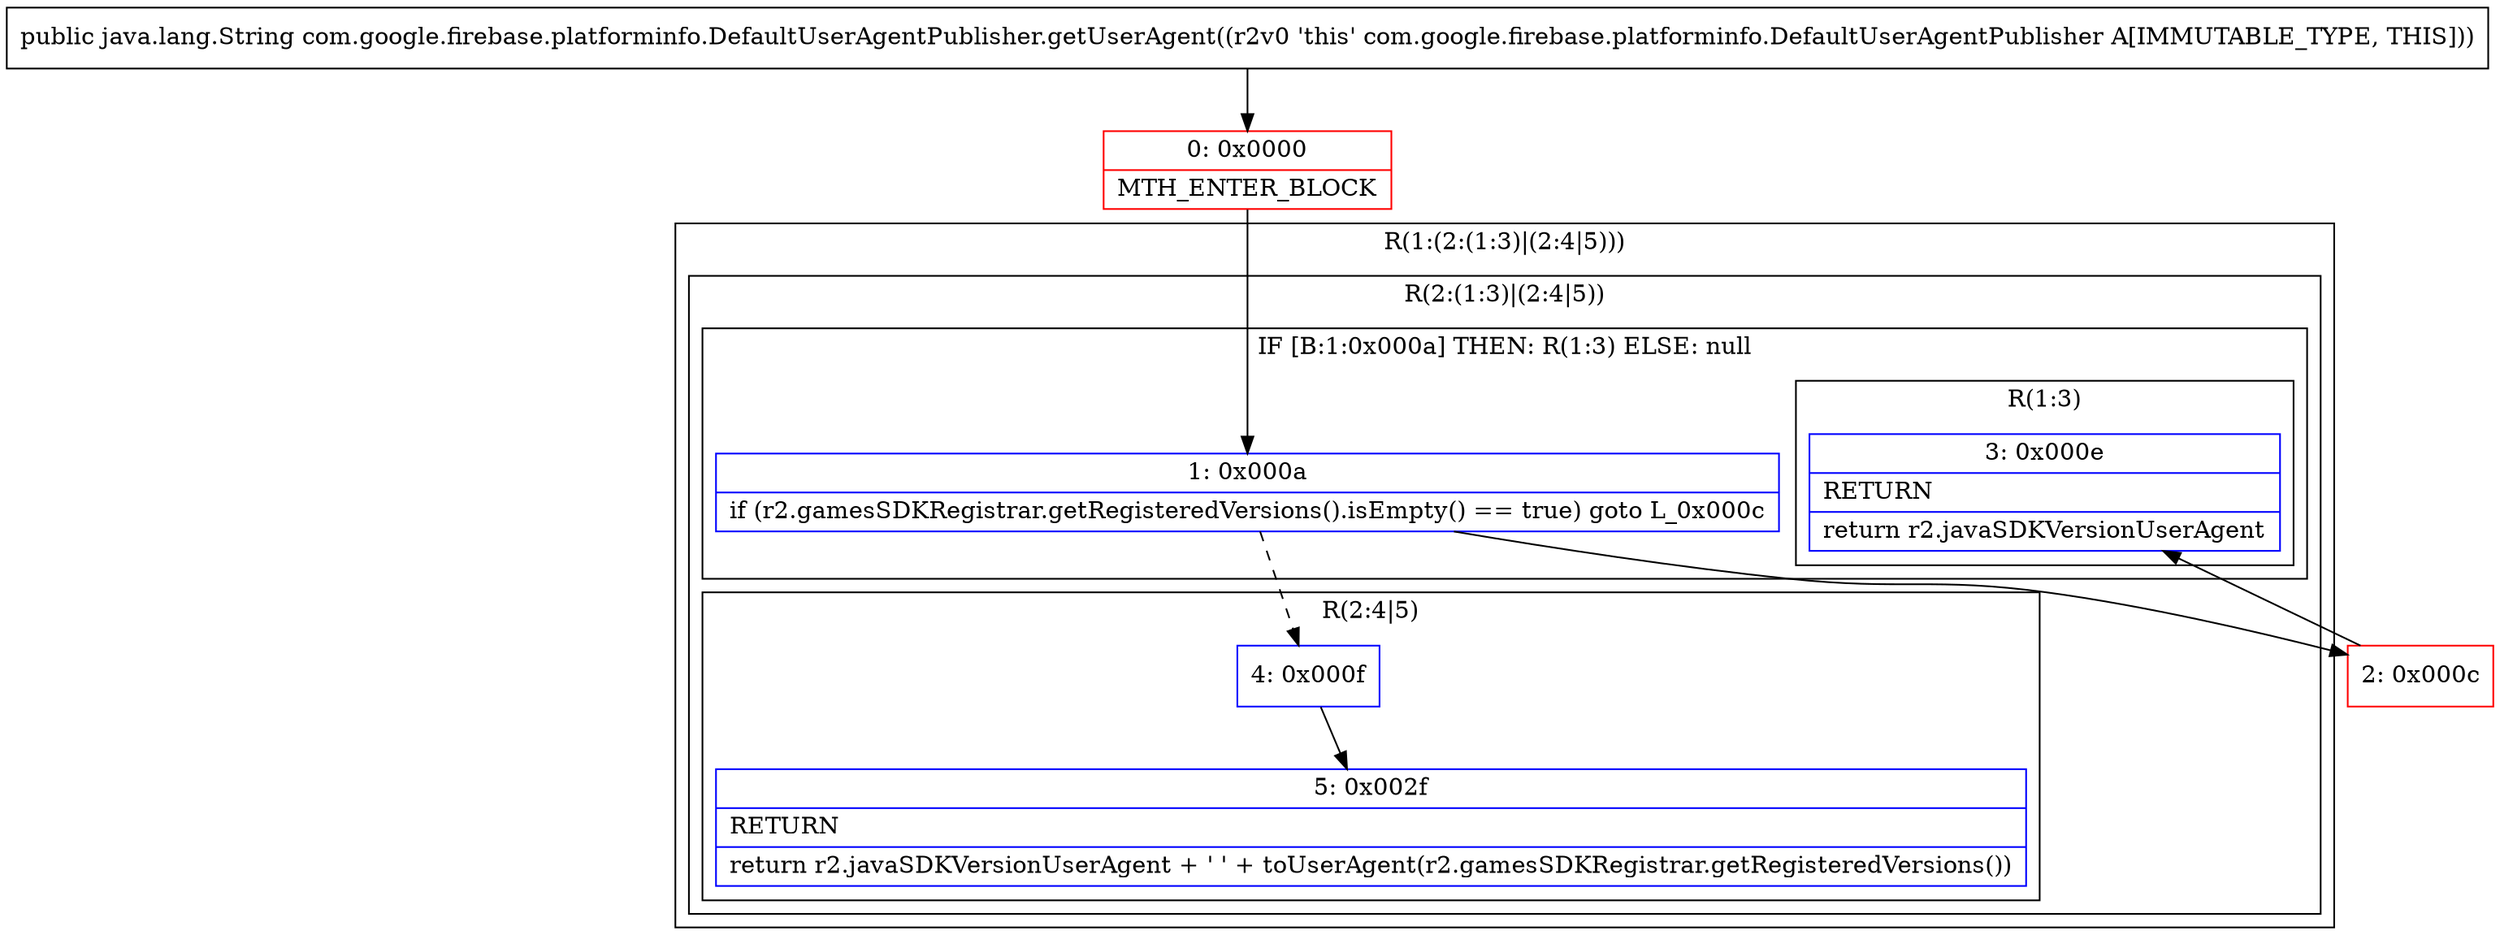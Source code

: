 digraph "CFG forcom.google.firebase.platforminfo.DefaultUserAgentPublisher.getUserAgent()Ljava\/lang\/String;" {
subgraph cluster_Region_1179338871 {
label = "R(1:(2:(1:3)|(2:4|5)))";
node [shape=record,color=blue];
subgraph cluster_Region_1441846256 {
label = "R(2:(1:3)|(2:4|5))";
node [shape=record,color=blue];
subgraph cluster_IfRegion_2031172848 {
label = "IF [B:1:0x000a] THEN: R(1:3) ELSE: null";
node [shape=record,color=blue];
Node_1 [shape=record,label="{1\:\ 0x000a|if (r2.gamesSDKRegistrar.getRegisteredVersions().isEmpty() == true) goto L_0x000c\l}"];
subgraph cluster_Region_1789108 {
label = "R(1:3)";
node [shape=record,color=blue];
Node_3 [shape=record,label="{3\:\ 0x000e|RETURN\l|return r2.javaSDKVersionUserAgent\l}"];
}
}
subgraph cluster_Region_479179824 {
label = "R(2:4|5)";
node [shape=record,color=blue];
Node_4 [shape=record,label="{4\:\ 0x000f}"];
Node_5 [shape=record,label="{5\:\ 0x002f|RETURN\l|return r2.javaSDKVersionUserAgent + ' ' + toUserAgent(r2.gamesSDKRegistrar.getRegisteredVersions())\l}"];
}
}
}
Node_0 [shape=record,color=red,label="{0\:\ 0x0000|MTH_ENTER_BLOCK\l}"];
Node_2 [shape=record,color=red,label="{2\:\ 0x000c}"];
MethodNode[shape=record,label="{public java.lang.String com.google.firebase.platforminfo.DefaultUserAgentPublisher.getUserAgent((r2v0 'this' com.google.firebase.platforminfo.DefaultUserAgentPublisher A[IMMUTABLE_TYPE, THIS])) }"];
MethodNode -> Node_0;
Node_1 -> Node_2;
Node_1 -> Node_4[style=dashed];
Node_4 -> Node_5;
Node_0 -> Node_1;
Node_2 -> Node_3;
}

